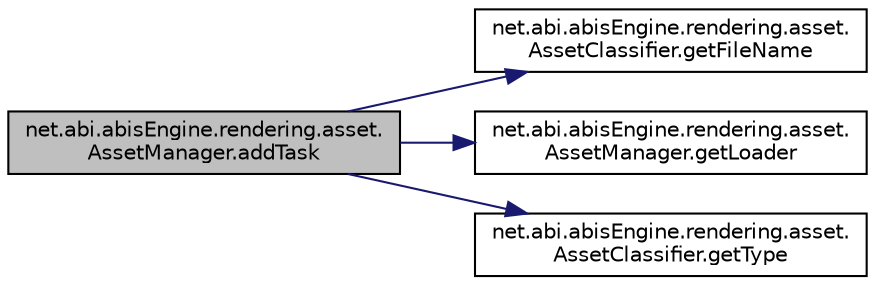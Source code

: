 digraph "net.abi.abisEngine.rendering.asset.AssetManager.addTask"
{
 // LATEX_PDF_SIZE
  edge [fontname="Helvetica",fontsize="10",labelfontname="Helvetica",labelfontsize="10"];
  node [fontname="Helvetica",fontsize="10",shape=record];
  rankdir="LR";
  Node1 [label="net.abi.abisEngine.rendering.asset.\lAssetManager.addTask",height=0.2,width=0.4,color="black", fillcolor="grey75", style="filled", fontcolor="black",tooltip=" "];
  Node1 -> Node2 [color="midnightblue",fontsize="10",style="solid",fontname="Helvetica"];
  Node2 [label="net.abi.abisEngine.rendering.asset.\lAssetClassifier.getFileName",height=0.2,width=0.4,color="black", fillcolor="white", style="filled",URL="$d8/d3c/classnet_1_1abi_1_1abis_engine_1_1rendering_1_1asset_1_1_asset_classifier.html#a0ead7cec217293e9bba78e518abd224c",tooltip=" "];
  Node1 -> Node3 [color="midnightblue",fontsize="10",style="solid",fontname="Helvetica"];
  Node3 [label="net.abi.abisEngine.rendering.asset.\lAssetManager.getLoader",height=0.2,width=0.4,color="black", fillcolor="white", style="filled",URL="$d1/d92/classnet_1_1abi_1_1abis_engine_1_1rendering_1_1asset_1_1_asset_manager.html#a6c3009b2fe2dabf3d783e7eea9bd0689",tooltip=" "];
  Node1 -> Node4 [color="midnightblue",fontsize="10",style="solid",fontname="Helvetica"];
  Node4 [label="net.abi.abisEngine.rendering.asset.\lAssetClassifier.getType",height=0.2,width=0.4,color="black", fillcolor="white", style="filled",URL="$d8/d3c/classnet_1_1abi_1_1abis_engine_1_1rendering_1_1asset_1_1_asset_classifier.html#ad3d2a0f50ba5dcb11c930078330e528d",tooltip=" "];
}
